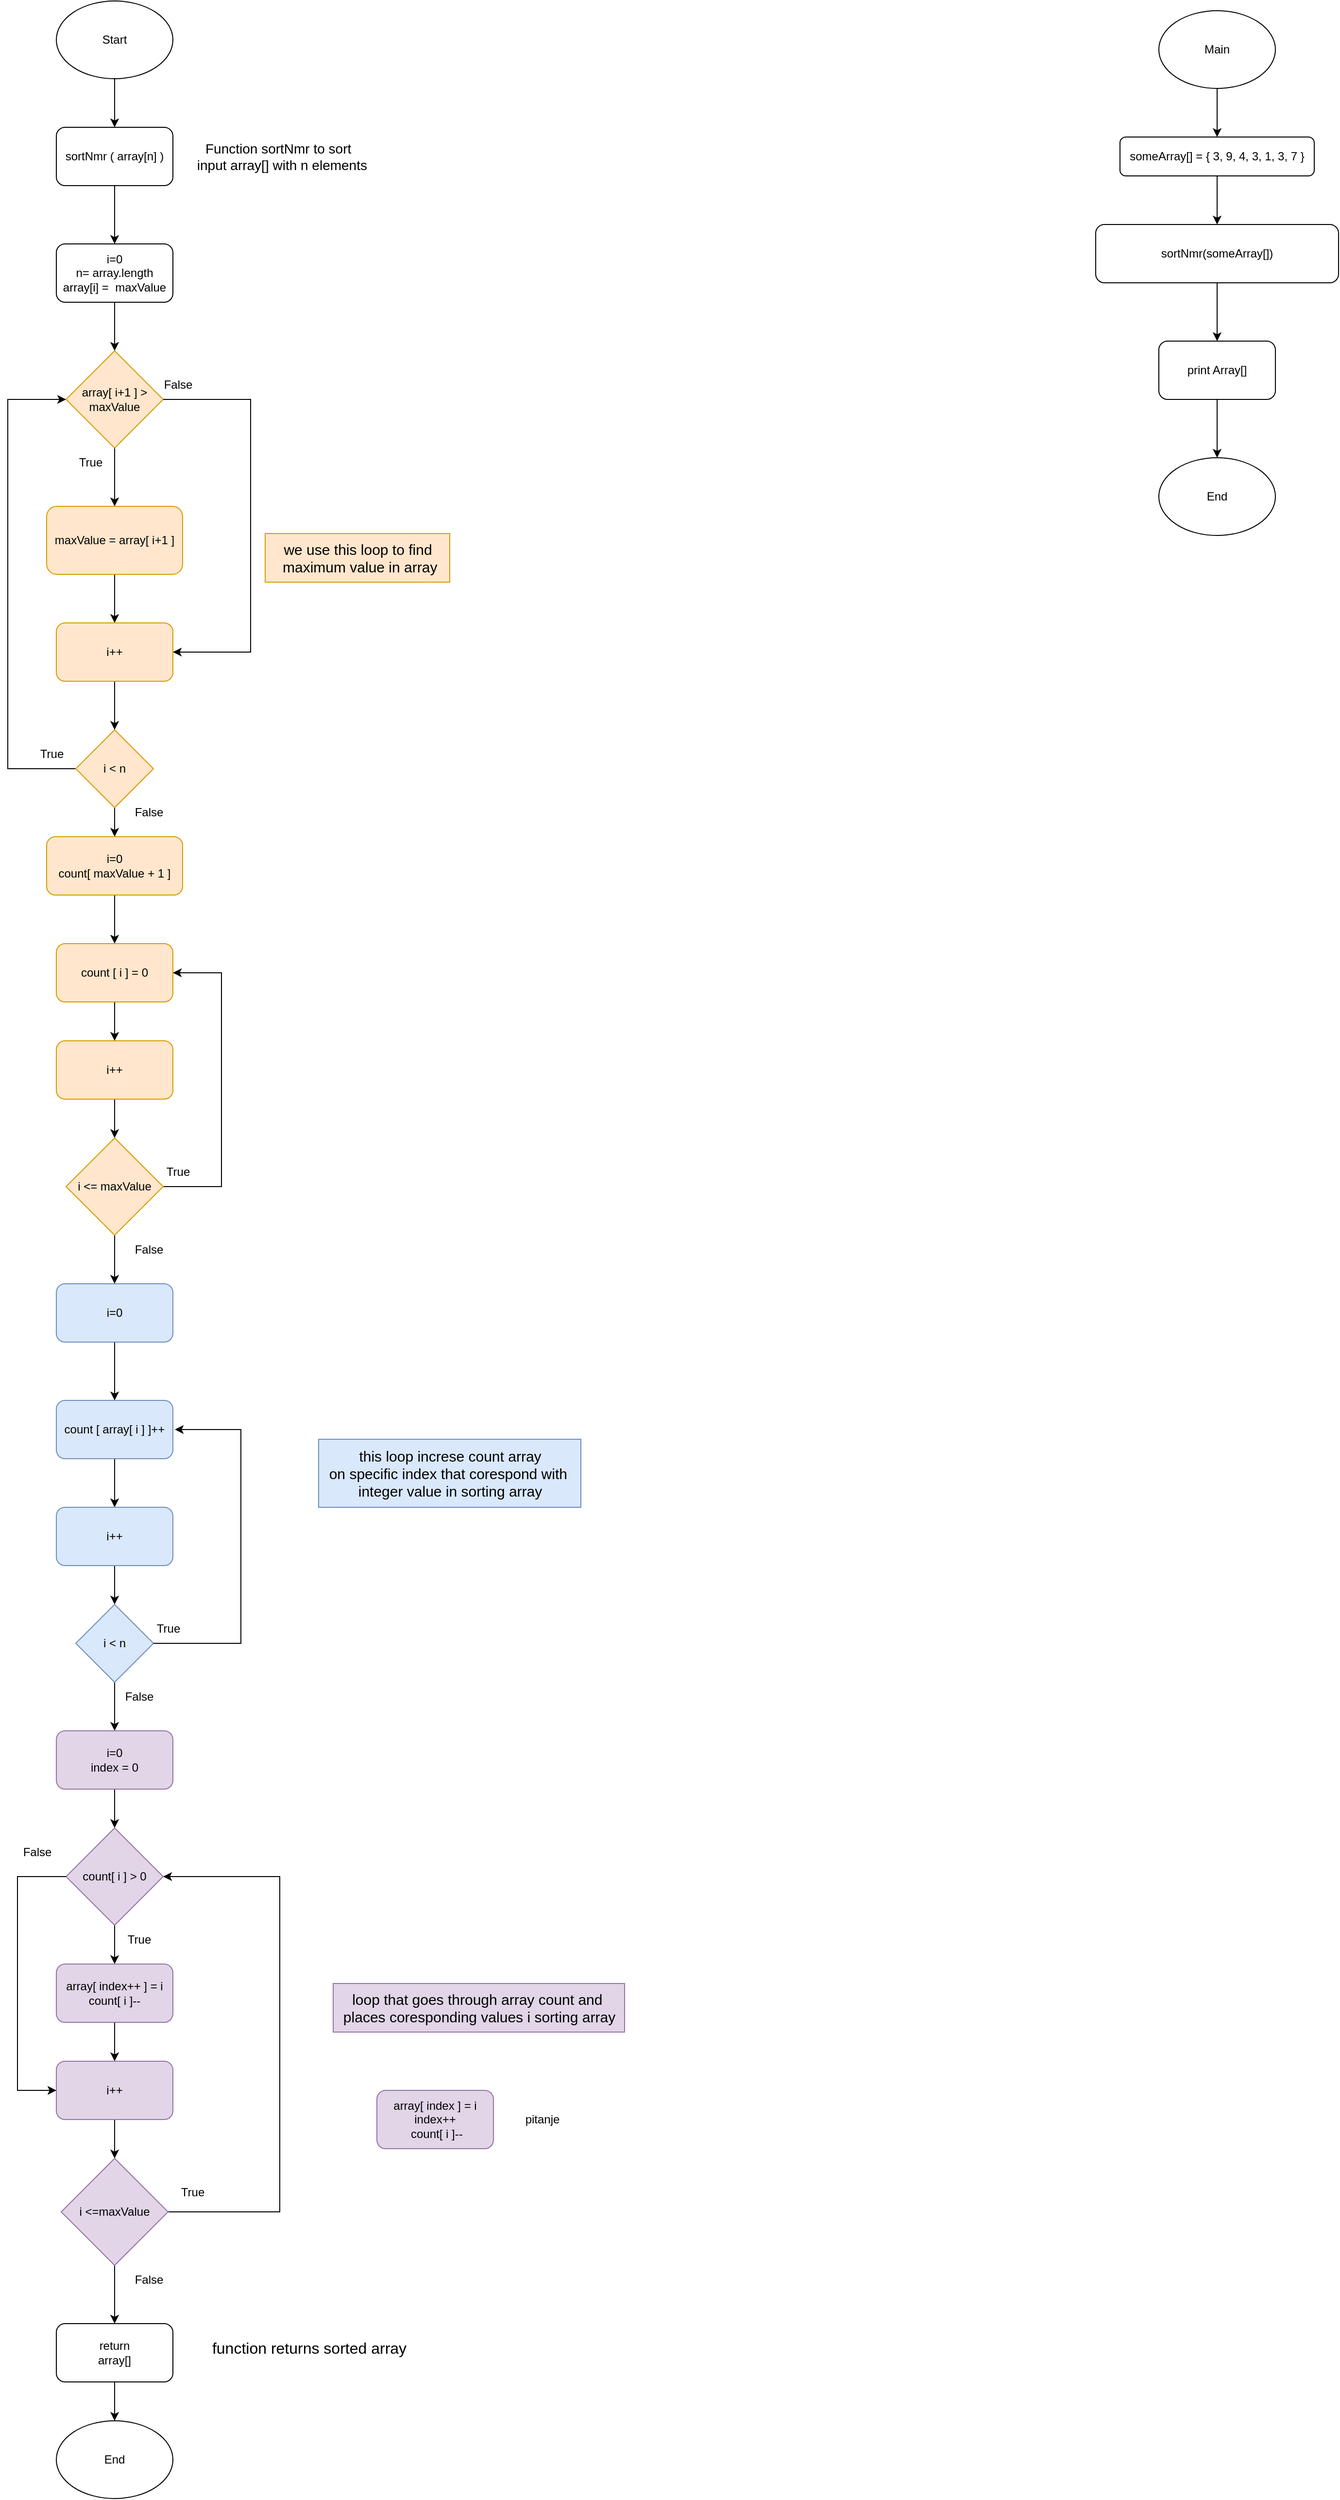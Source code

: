 <mxfile version="24.7.17" pages="2">
  <diagram name="Page-1" id="T4kf0DZ5N4fKV4JNTG5Y">
    <mxGraphModel dx="1434" dy="756" grid="1" gridSize="10" guides="1" tooltips="1" connect="1" arrows="1" fold="1" page="1" pageScale="1" pageWidth="850" pageHeight="1100" math="0" shadow="0">
      <root>
        <mxCell id="0" />
        <mxCell id="1" parent="0" />
        <mxCell id="P54zH4tIW1WQUkcUjuyx-11" style="edgeStyle=orthogonalEdgeStyle;rounded=0;orthogonalLoop=1;jettySize=auto;html=1;exitX=0.5;exitY=1;exitDx=0;exitDy=0;entryX=0.5;entryY=0;entryDx=0;entryDy=0;" parent="1" source="P54zH4tIW1WQUkcUjuyx-1" target="P54zH4tIW1WQUkcUjuyx-2" edge="1">
          <mxGeometry relative="1" as="geometry" />
        </mxCell>
        <mxCell id="P54zH4tIW1WQUkcUjuyx-1" value="Start" style="ellipse;whiteSpace=wrap;html=1;" parent="1" vertex="1">
          <mxGeometry x="80" y="40" width="120" height="80" as="geometry" />
        </mxCell>
        <mxCell id="P54zH4tIW1WQUkcUjuyx-12" style="edgeStyle=orthogonalEdgeStyle;rounded=0;orthogonalLoop=1;jettySize=auto;html=1;exitX=0.5;exitY=1;exitDx=0;exitDy=0;entryX=0.5;entryY=0;entryDx=0;entryDy=0;" parent="1" source="P54zH4tIW1WQUkcUjuyx-2" target="P54zH4tIW1WQUkcUjuyx-3" edge="1">
          <mxGeometry relative="1" as="geometry" />
        </mxCell>
        <mxCell id="P54zH4tIW1WQUkcUjuyx-2" value="sortNmr ( array[n] )" style="rounded=1;whiteSpace=wrap;html=1;" parent="1" vertex="1">
          <mxGeometry x="80" y="170" width="120" height="60" as="geometry" />
        </mxCell>
        <mxCell id="P54zH4tIW1WQUkcUjuyx-17" style="edgeStyle=orthogonalEdgeStyle;rounded=0;orthogonalLoop=1;jettySize=auto;html=1;exitX=0.5;exitY=1;exitDx=0;exitDy=0;entryX=0.5;entryY=0;entryDx=0;entryDy=0;" parent="1" source="P54zH4tIW1WQUkcUjuyx-3" target="P54zH4tIW1WQUkcUjuyx-4" edge="1">
          <mxGeometry relative="1" as="geometry" />
        </mxCell>
        <mxCell id="P54zH4tIW1WQUkcUjuyx-3" value="i=0&lt;div&gt;n= array.length&lt;br&gt;&lt;div&gt;array[i] =&amp;nbsp; maxValue&lt;/div&gt;&lt;/div&gt;" style="rounded=1;whiteSpace=wrap;html=1;" parent="1" vertex="1">
          <mxGeometry x="80" y="290" width="120" height="60" as="geometry" />
        </mxCell>
        <mxCell id="P54zH4tIW1WQUkcUjuyx-18" style="edgeStyle=orthogonalEdgeStyle;rounded=0;orthogonalLoop=1;jettySize=auto;html=1;exitX=0.5;exitY=1;exitDx=0;exitDy=0;entryX=0.5;entryY=0;entryDx=0;entryDy=0;" parent="1" source="P54zH4tIW1WQUkcUjuyx-4" target="P54zH4tIW1WQUkcUjuyx-5" edge="1">
          <mxGeometry relative="1" as="geometry" />
        </mxCell>
        <mxCell id="P54zH4tIW1WQUkcUjuyx-4" value="array[ i+1 ] &amp;gt; maxValue" style="rhombus;whiteSpace=wrap;html=1;fillColor=#ffe6cc;strokeColor=#d79b00;" parent="1" vertex="1">
          <mxGeometry x="90" y="400" width="100" height="100" as="geometry" />
        </mxCell>
        <mxCell id="P54zH4tIW1WQUkcUjuyx-19" style="edgeStyle=orthogonalEdgeStyle;rounded=0;orthogonalLoop=1;jettySize=auto;html=1;exitX=0.5;exitY=1;exitDx=0;exitDy=0;entryX=0.5;entryY=0;entryDx=0;entryDy=0;" parent="1" source="P54zH4tIW1WQUkcUjuyx-5" target="P54zH4tIW1WQUkcUjuyx-16" edge="1">
          <mxGeometry relative="1" as="geometry" />
        </mxCell>
        <mxCell id="P54zH4tIW1WQUkcUjuyx-5" value="maxValue = array[ i+1 ]" style="rounded=1;whiteSpace=wrap;html=1;fillColor=#ffe6cc;strokeColor=#d79b00;" parent="1" vertex="1">
          <mxGeometry x="70" y="560" width="140" height="70" as="geometry" />
        </mxCell>
        <mxCell id="P54zH4tIW1WQUkcUjuyx-24" style="edgeStyle=orthogonalEdgeStyle;rounded=0;orthogonalLoop=1;jettySize=auto;html=1;exitX=0;exitY=0.5;exitDx=0;exitDy=0;entryX=0;entryY=0.5;entryDx=0;entryDy=0;" parent="1" source="P54zH4tIW1WQUkcUjuyx-6" target="P54zH4tIW1WQUkcUjuyx-4" edge="1">
          <mxGeometry relative="1" as="geometry">
            <Array as="points">
              <mxPoint x="30" y="830" />
              <mxPoint x="30" y="450" />
            </Array>
          </mxGeometry>
        </mxCell>
        <mxCell id="P54zH4tIW1WQUkcUjuyx-31" style="edgeStyle=orthogonalEdgeStyle;rounded=0;orthogonalLoop=1;jettySize=auto;html=1;exitX=0.5;exitY=1;exitDx=0;exitDy=0;entryX=0.5;entryY=0;entryDx=0;entryDy=0;" parent="1" source="P54zH4tIW1WQUkcUjuyx-6" target="P54zH4tIW1WQUkcUjuyx-26" edge="1">
          <mxGeometry relative="1" as="geometry" />
        </mxCell>
        <mxCell id="P54zH4tIW1WQUkcUjuyx-6" value="i &amp;lt; n" style="rhombus;whiteSpace=wrap;html=1;fillColor=#ffe6cc;strokeColor=#d79b00;" parent="1" vertex="1">
          <mxGeometry x="100" y="790" width="80" height="80" as="geometry" />
        </mxCell>
        <mxCell id="P54zH4tIW1WQUkcUjuyx-10" value="True" style="text;html=1;align=center;verticalAlign=middle;resizable=0;points=[];autosize=1;strokeColor=none;fillColor=none;" parent="1" vertex="1">
          <mxGeometry x="90" y="500" width="50" height="30" as="geometry" />
        </mxCell>
        <mxCell id="P54zH4tIW1WQUkcUjuyx-20" style="edgeStyle=orthogonalEdgeStyle;rounded=0;orthogonalLoop=1;jettySize=auto;html=1;exitX=0.5;exitY=1;exitDx=0;exitDy=0;entryX=0.5;entryY=0;entryDx=0;entryDy=0;" parent="1" source="P54zH4tIW1WQUkcUjuyx-16" target="P54zH4tIW1WQUkcUjuyx-6" edge="1">
          <mxGeometry relative="1" as="geometry" />
        </mxCell>
        <mxCell id="P54zH4tIW1WQUkcUjuyx-16" value="i++" style="rounded=1;whiteSpace=wrap;html=1;fillColor=#ffe6cc;strokeColor=#d79b00;" parent="1" vertex="1">
          <mxGeometry x="80" y="680" width="120" height="60" as="geometry" />
        </mxCell>
        <mxCell id="P54zH4tIW1WQUkcUjuyx-21" value="Function sortNmr to sort&amp;nbsp;&lt;div style=&quot;font-size: 14px;&quot;&gt;&amp;nbsp;input array[] with n elements&lt;/div&gt;" style="text;html=1;align=center;verticalAlign=middle;resizable=0;points=[];autosize=1;strokeColor=none;fillColor=none;fontSize=14;" parent="1" vertex="1">
          <mxGeometry x="210" y="175" width="200" height="50" as="geometry" />
        </mxCell>
        <mxCell id="P54zH4tIW1WQUkcUjuyx-22" style="edgeStyle=orthogonalEdgeStyle;rounded=0;orthogonalLoop=1;jettySize=auto;html=1;exitX=1;exitY=0.5;exitDx=0;exitDy=0;" parent="1" source="P54zH4tIW1WQUkcUjuyx-4" edge="1">
          <mxGeometry relative="1" as="geometry">
            <mxPoint x="200" y="710" as="targetPoint" />
            <Array as="points">
              <mxPoint x="280" y="450" />
              <mxPoint x="280" y="710" />
              <mxPoint x="200" y="710" />
            </Array>
          </mxGeometry>
        </mxCell>
        <mxCell id="P54zH4tIW1WQUkcUjuyx-23" value="False" style="text;html=1;align=center;verticalAlign=middle;resizable=0;points=[];autosize=1;strokeColor=none;fillColor=none;" parent="1" vertex="1">
          <mxGeometry x="180" y="420" width="50" height="30" as="geometry" />
        </mxCell>
        <mxCell id="P54zH4tIW1WQUkcUjuyx-25" value="True" style="text;html=1;align=center;verticalAlign=middle;resizable=0;points=[];autosize=1;strokeColor=none;fillColor=none;" parent="1" vertex="1">
          <mxGeometry x="50" y="800" width="50" height="30" as="geometry" />
        </mxCell>
        <mxCell id="P54zH4tIW1WQUkcUjuyx-32" style="edgeStyle=orthogonalEdgeStyle;rounded=0;orthogonalLoop=1;jettySize=auto;html=1;exitX=0.5;exitY=1;exitDx=0;exitDy=0;entryX=0.5;entryY=0;entryDx=0;entryDy=0;" parent="1" source="P54zH4tIW1WQUkcUjuyx-26" target="P54zH4tIW1WQUkcUjuyx-27" edge="1">
          <mxGeometry relative="1" as="geometry" />
        </mxCell>
        <mxCell id="P54zH4tIW1WQUkcUjuyx-26" value="i=0&lt;div&gt;count[ maxValue + 1 ]&lt;/div&gt;" style="rounded=1;whiteSpace=wrap;html=1;fillColor=#ffe6cc;strokeColor=#d79b00;" parent="1" vertex="1">
          <mxGeometry x="70" y="900" width="140" height="60" as="geometry" />
        </mxCell>
        <mxCell id="P54zH4tIW1WQUkcUjuyx-33" style="edgeStyle=orthogonalEdgeStyle;rounded=0;orthogonalLoop=1;jettySize=auto;html=1;exitX=0.5;exitY=1;exitDx=0;exitDy=0;entryX=0.5;entryY=0;entryDx=0;entryDy=0;" parent="1" source="P54zH4tIW1WQUkcUjuyx-27" target="P54zH4tIW1WQUkcUjuyx-28" edge="1">
          <mxGeometry relative="1" as="geometry" />
        </mxCell>
        <mxCell id="P54zH4tIW1WQUkcUjuyx-27" value="count [ i ] = 0" style="rounded=1;whiteSpace=wrap;html=1;fillColor=#ffe6cc;strokeColor=#d79b00;" parent="1" vertex="1">
          <mxGeometry x="80" y="1010" width="120" height="60" as="geometry" />
        </mxCell>
        <mxCell id="P54zH4tIW1WQUkcUjuyx-34" style="edgeStyle=orthogonalEdgeStyle;rounded=0;orthogonalLoop=1;jettySize=auto;html=1;exitX=0.5;exitY=1;exitDx=0;exitDy=0;entryX=0.5;entryY=0;entryDx=0;entryDy=0;" parent="1" source="P54zH4tIW1WQUkcUjuyx-28" target="P54zH4tIW1WQUkcUjuyx-29" edge="1">
          <mxGeometry relative="1" as="geometry" />
        </mxCell>
        <mxCell id="P54zH4tIW1WQUkcUjuyx-28" value="i++" style="rounded=1;whiteSpace=wrap;html=1;fillColor=#ffe6cc;strokeColor=#d79b00;" parent="1" vertex="1">
          <mxGeometry x="80" y="1110" width="120" height="60" as="geometry" />
        </mxCell>
        <mxCell id="P54zH4tIW1WQUkcUjuyx-30" style="edgeStyle=orthogonalEdgeStyle;rounded=0;orthogonalLoop=1;jettySize=auto;html=1;exitX=1;exitY=0.5;exitDx=0;exitDy=0;entryX=1;entryY=0.5;entryDx=0;entryDy=0;" parent="1" source="P54zH4tIW1WQUkcUjuyx-29" target="P54zH4tIW1WQUkcUjuyx-27" edge="1">
          <mxGeometry relative="1" as="geometry">
            <Array as="points">
              <mxPoint x="250" y="1260" />
              <mxPoint x="250" y="1040" />
            </Array>
          </mxGeometry>
        </mxCell>
        <mxCell id="P54zH4tIW1WQUkcUjuyx-38" style="edgeStyle=orthogonalEdgeStyle;rounded=0;orthogonalLoop=1;jettySize=auto;html=1;exitX=0.5;exitY=1;exitDx=0;exitDy=0;" parent="1" source="P54zH4tIW1WQUkcUjuyx-29" edge="1">
          <mxGeometry relative="1" as="geometry">
            <mxPoint x="139.857" y="1310.286" as="targetPoint" />
          </mxGeometry>
        </mxCell>
        <mxCell id="P54zH4tIW1WQUkcUjuyx-41" style="edgeStyle=orthogonalEdgeStyle;rounded=0;orthogonalLoop=1;jettySize=auto;html=1;exitX=0.5;exitY=1;exitDx=0;exitDy=0;entryX=0.5;entryY=0;entryDx=0;entryDy=0;" parent="1" source="P54zH4tIW1WQUkcUjuyx-29" target="P54zH4tIW1WQUkcUjuyx-40" edge="1">
          <mxGeometry relative="1" as="geometry" />
        </mxCell>
        <mxCell id="P54zH4tIW1WQUkcUjuyx-29" value="i &amp;lt;= maxValue" style="rhombus;whiteSpace=wrap;html=1;fillColor=#ffe6cc;strokeColor=#d79b00;" parent="1" vertex="1">
          <mxGeometry x="90" y="1210" width="100" height="100" as="geometry" />
        </mxCell>
        <mxCell id="P54zH4tIW1WQUkcUjuyx-35" value="True" style="text;html=1;align=center;verticalAlign=middle;resizable=0;points=[];autosize=1;strokeColor=none;fillColor=none;" parent="1" vertex="1">
          <mxGeometry x="180" y="1230" width="50" height="30" as="geometry" />
        </mxCell>
        <mxCell id="P54zH4tIW1WQUkcUjuyx-36" value="False" style="text;html=1;align=center;verticalAlign=middle;resizable=0;points=[];autosize=1;strokeColor=none;fillColor=none;" parent="1" vertex="1">
          <mxGeometry x="150" y="860" width="50" height="30" as="geometry" />
        </mxCell>
        <mxCell id="P54zH4tIW1WQUkcUjuyx-37" value="False" style="text;html=1;align=center;verticalAlign=middle;resizable=0;points=[];autosize=1;strokeColor=none;fillColor=none;" parent="1" vertex="1">
          <mxGeometry x="150" y="1310" width="50" height="30" as="geometry" />
        </mxCell>
        <mxCell id="P54zH4tIW1WQUkcUjuyx-43" style="edgeStyle=orthogonalEdgeStyle;rounded=0;orthogonalLoop=1;jettySize=auto;html=1;exitX=0.5;exitY=1;exitDx=0;exitDy=0;entryX=0.5;entryY=0;entryDx=0;entryDy=0;" parent="1" source="P54zH4tIW1WQUkcUjuyx-40" target="P54zH4tIW1WQUkcUjuyx-42" edge="1">
          <mxGeometry relative="1" as="geometry" />
        </mxCell>
        <mxCell id="P54zH4tIW1WQUkcUjuyx-40" value="i=0" style="rounded=1;whiteSpace=wrap;html=1;fillColor=#dae8fc;strokeColor=#6c8ebf;" parent="1" vertex="1">
          <mxGeometry x="80" y="1360" width="120" height="60" as="geometry" />
        </mxCell>
        <mxCell id="P54zH4tIW1WQUkcUjuyx-46" style="edgeStyle=orthogonalEdgeStyle;rounded=0;orthogonalLoop=1;jettySize=auto;html=1;exitX=0.5;exitY=1;exitDx=0;exitDy=0;entryX=0.5;entryY=0;entryDx=0;entryDy=0;" parent="1" source="P54zH4tIW1WQUkcUjuyx-42" target="P54zH4tIW1WQUkcUjuyx-44" edge="1">
          <mxGeometry relative="1" as="geometry" />
        </mxCell>
        <mxCell id="P54zH4tIW1WQUkcUjuyx-42" value="&lt;span style=&quot;text-wrap: nowrap;&quot;&gt;count [ array&lt;/span&gt;&lt;span style=&quot;text-wrap: nowrap; background-color: initial;&quot;&gt;[ i ] ]++&lt;/span&gt;" style="rounded=1;whiteSpace=wrap;html=1;fillColor=#dae8fc;strokeColor=#6c8ebf;" parent="1" vertex="1">
          <mxGeometry x="80" y="1480" width="120" height="60" as="geometry" />
        </mxCell>
        <mxCell id="P54zH4tIW1WQUkcUjuyx-50" style="edgeStyle=orthogonalEdgeStyle;rounded=0;orthogonalLoop=1;jettySize=auto;html=1;exitX=0.5;exitY=1;exitDx=0;exitDy=0;entryX=0.5;entryY=0;entryDx=0;entryDy=0;" parent="1" source="P54zH4tIW1WQUkcUjuyx-44" target="P54zH4tIW1WQUkcUjuyx-45" edge="1">
          <mxGeometry relative="1" as="geometry" />
        </mxCell>
        <mxCell id="P54zH4tIW1WQUkcUjuyx-44" value="i++" style="rounded=1;whiteSpace=wrap;html=1;fillColor=#dae8fc;strokeColor=#6c8ebf;" parent="1" vertex="1">
          <mxGeometry x="80" y="1590" width="120" height="60" as="geometry" />
        </mxCell>
        <mxCell id="P54zH4tIW1WQUkcUjuyx-52" style="edgeStyle=orthogonalEdgeStyle;rounded=0;orthogonalLoop=1;jettySize=auto;html=1;exitX=0.5;exitY=1;exitDx=0;exitDy=0;entryX=0.5;entryY=0;entryDx=0;entryDy=0;" parent="1" source="P54zH4tIW1WQUkcUjuyx-45" target="P54zH4tIW1WQUkcUjuyx-51" edge="1">
          <mxGeometry relative="1" as="geometry" />
        </mxCell>
        <mxCell id="P54zH4tIW1WQUkcUjuyx-45" value="i &amp;lt; n" style="rhombus;whiteSpace=wrap;html=1;fillColor=#dae8fc;strokeColor=#6c8ebf;" parent="1" vertex="1">
          <mxGeometry x="100" y="1690" width="80" height="80" as="geometry" />
        </mxCell>
        <mxCell id="P54zH4tIW1WQUkcUjuyx-47" value="True" style="text;html=1;align=center;verticalAlign=middle;resizable=0;points=[];autosize=1;strokeColor=none;fillColor=none;" parent="1" vertex="1">
          <mxGeometry x="170" y="1700" width="50" height="30" as="geometry" />
        </mxCell>
        <mxCell id="P54zH4tIW1WQUkcUjuyx-48" value="False" style="text;html=1;align=center;verticalAlign=middle;resizable=0;points=[];autosize=1;strokeColor=none;fillColor=none;" parent="1" vertex="1">
          <mxGeometry x="140" y="1770" width="50" height="30" as="geometry" />
        </mxCell>
        <mxCell id="P54zH4tIW1WQUkcUjuyx-49" style="edgeStyle=orthogonalEdgeStyle;rounded=0;orthogonalLoop=1;jettySize=auto;html=1;exitX=1;exitY=0.5;exitDx=0;exitDy=0;" parent="1" source="P54zH4tIW1WQUkcUjuyx-45" edge="1">
          <mxGeometry relative="1" as="geometry">
            <mxPoint x="202" y="1510" as="targetPoint" />
            <Array as="points">
              <mxPoint x="270" y="1730" />
              <mxPoint x="270" y="1510" />
            </Array>
          </mxGeometry>
        </mxCell>
        <mxCell id="P54zH4tIW1WQUkcUjuyx-54" style="edgeStyle=orthogonalEdgeStyle;rounded=0;orthogonalLoop=1;jettySize=auto;html=1;exitX=0.5;exitY=1;exitDx=0;exitDy=0;entryX=0.5;entryY=0;entryDx=0;entryDy=0;" parent="1" source="P54zH4tIW1WQUkcUjuyx-51" target="P54zH4tIW1WQUkcUjuyx-53" edge="1">
          <mxGeometry relative="1" as="geometry" />
        </mxCell>
        <mxCell id="P54zH4tIW1WQUkcUjuyx-51" value="i=0&lt;div&gt;index = &lt;span class=&quot;hljs-number&quot;&gt;0&lt;/span&gt;&lt;/div&gt;" style="rounded=1;whiteSpace=wrap;html=1;fillColor=#e1d5e7;strokeColor=#9673a6;" parent="1" vertex="1">
          <mxGeometry x="80" y="1820" width="120" height="60" as="geometry" />
        </mxCell>
        <mxCell id="P54zH4tIW1WQUkcUjuyx-56" style="edgeStyle=orthogonalEdgeStyle;rounded=0;orthogonalLoop=1;jettySize=auto;html=1;exitX=0.5;exitY=1;exitDx=0;exitDy=0;entryX=0.5;entryY=0;entryDx=0;entryDy=0;" parent="1" source="P54zH4tIW1WQUkcUjuyx-53" target="P54zH4tIW1WQUkcUjuyx-55" edge="1">
          <mxGeometry relative="1" as="geometry" />
        </mxCell>
        <mxCell id="P54zH4tIW1WQUkcUjuyx-53" value="count[ i ] &amp;gt; 0" style="rhombus;whiteSpace=wrap;html=1;fillColor=#e1d5e7;strokeColor=#9673a6;" parent="1" vertex="1">
          <mxGeometry x="90" y="1920" width="100" height="100" as="geometry" />
        </mxCell>
        <mxCell id="P54zH4tIW1WQUkcUjuyx-59" style="edgeStyle=orthogonalEdgeStyle;rounded=0;orthogonalLoop=1;jettySize=auto;html=1;exitX=0.5;exitY=1;exitDx=0;exitDy=0;entryX=0.5;entryY=0;entryDx=0;entryDy=0;" parent="1" source="P54zH4tIW1WQUkcUjuyx-55" target="P54zH4tIW1WQUkcUjuyx-57" edge="1">
          <mxGeometry relative="1" as="geometry" />
        </mxCell>
        <mxCell id="P54zH4tIW1WQUkcUjuyx-55" value="array[ index++ ] = i count[ i ]--" style="rounded=1;whiteSpace=wrap;html=1;fillColor=#e1d5e7;strokeColor=#9673a6;" parent="1" vertex="1">
          <mxGeometry x="80" y="2060" width="120" height="60" as="geometry" />
        </mxCell>
        <mxCell id="P54zH4tIW1WQUkcUjuyx-60" style="edgeStyle=orthogonalEdgeStyle;rounded=0;orthogonalLoop=1;jettySize=auto;html=1;exitX=0.5;exitY=1;exitDx=0;exitDy=0;entryX=0.5;entryY=0;entryDx=0;entryDy=0;" parent="1" source="P54zH4tIW1WQUkcUjuyx-57" target="P54zH4tIW1WQUkcUjuyx-58" edge="1">
          <mxGeometry relative="1" as="geometry" />
        </mxCell>
        <mxCell id="P54zH4tIW1WQUkcUjuyx-57" value="i++" style="rounded=1;whiteSpace=wrap;html=1;fillColor=#e1d5e7;strokeColor=#9673a6;" parent="1" vertex="1">
          <mxGeometry x="80" y="2160" width="120" height="60" as="geometry" />
        </mxCell>
        <mxCell id="P54zH4tIW1WQUkcUjuyx-61" style="edgeStyle=orthogonalEdgeStyle;rounded=0;orthogonalLoop=1;jettySize=auto;html=1;exitX=1;exitY=0.5;exitDx=0;exitDy=0;entryX=1;entryY=0.5;entryDx=0;entryDy=0;" parent="1" source="P54zH4tIW1WQUkcUjuyx-58" target="P54zH4tIW1WQUkcUjuyx-53" edge="1">
          <mxGeometry relative="1" as="geometry">
            <Array as="points">
              <mxPoint x="310" y="2315" />
              <mxPoint x="310" y="1970" />
            </Array>
          </mxGeometry>
        </mxCell>
        <mxCell id="P54zH4tIW1WQUkcUjuyx-68" style="edgeStyle=orthogonalEdgeStyle;rounded=0;orthogonalLoop=1;jettySize=auto;html=1;exitX=0.5;exitY=1;exitDx=0;exitDy=0;entryX=0.5;entryY=0;entryDx=0;entryDy=0;" parent="1" source="P54zH4tIW1WQUkcUjuyx-58" target="P54zH4tIW1WQUkcUjuyx-66" edge="1">
          <mxGeometry relative="1" as="geometry" />
        </mxCell>
        <mxCell id="P54zH4tIW1WQUkcUjuyx-58" value="i &amp;lt;=maxValue" style="rhombus;whiteSpace=wrap;html=1;fillColor=#e1d5e7;strokeColor=#9673a6;" parent="1" vertex="1">
          <mxGeometry x="85" y="2260" width="110" height="110" as="geometry" />
        </mxCell>
        <mxCell id="P54zH4tIW1WQUkcUjuyx-62" value="False" style="text;html=1;align=center;verticalAlign=middle;resizable=0;points=[];autosize=1;strokeColor=none;fillColor=none;" parent="1" vertex="1">
          <mxGeometry x="35" y="1930" width="50" height="30" as="geometry" />
        </mxCell>
        <mxCell id="P54zH4tIW1WQUkcUjuyx-63" value="False" style="text;html=1;align=center;verticalAlign=middle;resizable=0;points=[];autosize=1;strokeColor=none;fillColor=none;" parent="1" vertex="1">
          <mxGeometry x="150" y="2370" width="50" height="30" as="geometry" />
        </mxCell>
        <mxCell id="P54zH4tIW1WQUkcUjuyx-64" value="True" style="text;html=1;align=center;verticalAlign=middle;resizable=0;points=[];autosize=1;strokeColor=none;fillColor=none;" parent="1" vertex="1">
          <mxGeometry x="195" y="2280" width="50" height="30" as="geometry" />
        </mxCell>
        <mxCell id="P54zH4tIW1WQUkcUjuyx-65" value="True" style="text;html=1;align=center;verticalAlign=middle;resizable=0;points=[];autosize=1;strokeColor=none;fillColor=none;" parent="1" vertex="1">
          <mxGeometry x="140" y="2020" width="50" height="30" as="geometry" />
        </mxCell>
        <mxCell id="P54zH4tIW1WQUkcUjuyx-70" style="edgeStyle=orthogonalEdgeStyle;rounded=0;orthogonalLoop=1;jettySize=auto;html=1;exitX=0.5;exitY=1;exitDx=0;exitDy=0;entryX=0.5;entryY=0;entryDx=0;entryDy=0;" parent="1" source="P54zH4tIW1WQUkcUjuyx-66" target="P54zH4tIW1WQUkcUjuyx-69" edge="1">
          <mxGeometry relative="1" as="geometry" />
        </mxCell>
        <mxCell id="P54zH4tIW1WQUkcUjuyx-66" value="return&lt;div&gt;array[]&lt;/div&gt;" style="rounded=1;whiteSpace=wrap;html=1;" parent="1" vertex="1">
          <mxGeometry x="80" y="2430" width="120" height="60" as="geometry" />
        </mxCell>
        <mxCell id="P54zH4tIW1WQUkcUjuyx-67" style="edgeStyle=orthogonalEdgeStyle;rounded=0;orthogonalLoop=1;jettySize=auto;html=1;exitX=0;exitY=0.5;exitDx=0;exitDy=0;entryX=0;entryY=0.5;entryDx=0;entryDy=0;" parent="1" source="P54zH4tIW1WQUkcUjuyx-53" target="P54zH4tIW1WQUkcUjuyx-57" edge="1">
          <mxGeometry relative="1" as="geometry">
            <Array as="points">
              <mxPoint x="40" y="1970" />
              <mxPoint x="40" y="2190" />
            </Array>
          </mxGeometry>
        </mxCell>
        <mxCell id="P54zH4tIW1WQUkcUjuyx-69" value="End" style="ellipse;whiteSpace=wrap;html=1;" parent="1" vertex="1">
          <mxGeometry x="80" y="2530" width="120" height="80" as="geometry" />
        </mxCell>
        <mxCell id="P54zH4tIW1WQUkcUjuyx-71" value="we use this loop to find&lt;div style=&quot;font-size: 15px;&quot;&gt;&amp;nbsp;maximum value in array&lt;/div&gt;" style="text;html=1;align=center;verticalAlign=middle;resizable=0;points=[];autosize=1;strokeColor=#d79b00;fillColor=#ffe6cc;fontSize=15;" parent="1" vertex="1">
          <mxGeometry x="295" y="588" width="190" height="50" as="geometry" />
        </mxCell>
        <mxCell id="P54zH4tIW1WQUkcUjuyx-72" value="this loop increse count array&lt;div&gt;on specific index that corespond with&amp;nbsp;&lt;/div&gt;&lt;div&gt;integer value&amp;nbsp;&lt;span style=&quot;background-color: initial;&quot;&gt;in sorting array&lt;/span&gt;&lt;/div&gt;" style="text;html=1;align=center;verticalAlign=middle;resizable=0;points=[];autosize=1;strokeColor=#6c8ebf;fillColor=#dae8fc;fontSize=15;" parent="1" vertex="1">
          <mxGeometry x="350" y="1520" width="270" height="70" as="geometry" />
        </mxCell>
        <mxCell id="P54zH4tIW1WQUkcUjuyx-73" value="loop that goes through array count and&amp;nbsp;&lt;div&gt;places coresponding values i sorting array&lt;/div&gt;" style="text;html=1;align=center;verticalAlign=middle;resizable=0;points=[];autosize=1;strokeColor=#9673a6;fillColor=#e1d5e7;fontSize=15;" parent="1" vertex="1">
          <mxGeometry x="365" y="2080" width="300" height="50" as="geometry" />
        </mxCell>
        <mxCell id="P54zH4tIW1WQUkcUjuyx-74" value="function returns sorted array&lt;div style=&quot;font-size: 16px;&quot;&gt;&lt;br style=&quot;font-size: 16px;&quot;&gt;&lt;/div&gt;" style="text;html=1;align=center;verticalAlign=middle;resizable=0;points=[];autosize=1;strokeColor=none;fillColor=none;fontSize=16;" parent="1" vertex="1">
          <mxGeometry x="230" y="2440" width="220" height="50" as="geometry" />
        </mxCell>
        <mxCell id="P54zH4tIW1WQUkcUjuyx-77" style="edgeStyle=orthogonalEdgeStyle;rounded=0;orthogonalLoop=1;jettySize=auto;html=1;exitX=0.5;exitY=1;exitDx=0;exitDy=0;entryX=0.5;entryY=0;entryDx=0;entryDy=0;" parent="1" source="P54zH4tIW1WQUkcUjuyx-75" target="P54zH4tIW1WQUkcUjuyx-76" edge="1">
          <mxGeometry relative="1" as="geometry" />
        </mxCell>
        <mxCell id="P54zH4tIW1WQUkcUjuyx-75" value="Main" style="ellipse;whiteSpace=wrap;html=1;" parent="1" vertex="1">
          <mxGeometry x="1215" y="50" width="120" height="80" as="geometry" />
        </mxCell>
        <mxCell id="P54zH4tIW1WQUkcUjuyx-81" style="edgeStyle=orthogonalEdgeStyle;rounded=0;orthogonalLoop=1;jettySize=auto;html=1;exitX=0.5;exitY=1;exitDx=0;exitDy=0;entryX=0.5;entryY=0;entryDx=0;entryDy=0;" parent="1" source="P54zH4tIW1WQUkcUjuyx-76" target="P54zH4tIW1WQUkcUjuyx-78" edge="1">
          <mxGeometry relative="1" as="geometry" />
        </mxCell>
        <mxCell id="P54zH4tIW1WQUkcUjuyx-76" value="someArray[] = { 3, 9, 4, 3, 1, 3, 7 }" style="rounded=1;whiteSpace=wrap;html=1;" parent="1" vertex="1">
          <mxGeometry x="1175" y="180" width="200" height="40" as="geometry" />
        </mxCell>
        <mxCell id="P54zH4tIW1WQUkcUjuyx-82" style="edgeStyle=orthogonalEdgeStyle;rounded=0;orthogonalLoop=1;jettySize=auto;html=1;exitX=0.5;exitY=1;exitDx=0;exitDy=0;entryX=0.5;entryY=0;entryDx=0;entryDy=0;" parent="1" source="P54zH4tIW1WQUkcUjuyx-78" target="P54zH4tIW1WQUkcUjuyx-79" edge="1">
          <mxGeometry relative="1" as="geometry" />
        </mxCell>
        <mxCell id="P54zH4tIW1WQUkcUjuyx-78" value="sortNmr(someArray[])" style="rounded=1;whiteSpace=wrap;html=1;" parent="1" vertex="1">
          <mxGeometry x="1150" y="270" width="250" height="60" as="geometry" />
        </mxCell>
        <mxCell id="P54zH4tIW1WQUkcUjuyx-83" style="edgeStyle=orthogonalEdgeStyle;rounded=0;orthogonalLoop=1;jettySize=auto;html=1;exitX=0.5;exitY=1;exitDx=0;exitDy=0;entryX=0.5;entryY=0;entryDx=0;entryDy=0;" parent="1" source="P54zH4tIW1WQUkcUjuyx-79" target="P54zH4tIW1WQUkcUjuyx-80" edge="1">
          <mxGeometry relative="1" as="geometry" />
        </mxCell>
        <mxCell id="P54zH4tIW1WQUkcUjuyx-79" value="print Array[]" style="rounded=1;whiteSpace=wrap;html=1;" parent="1" vertex="1">
          <mxGeometry x="1215" y="390" width="120" height="60" as="geometry" />
        </mxCell>
        <mxCell id="P54zH4tIW1WQUkcUjuyx-80" value="End" style="ellipse;whiteSpace=wrap;html=1;" parent="1" vertex="1">
          <mxGeometry x="1215" y="510" width="120" height="80" as="geometry" />
        </mxCell>
        <mxCell id="Sf2giTatA1EpfTyLaR1g-1" value="array[ index ] = i&lt;div&gt;index++&lt;/div&gt;&lt;div&gt;&amp;nbsp;count[ i ]--&lt;/div&gt;" style="rounded=1;whiteSpace=wrap;html=1;fillColor=#e1d5e7;strokeColor=#9673a6;" vertex="1" parent="1">
          <mxGeometry x="410" y="2190" width="120" height="60" as="geometry" />
        </mxCell>
        <mxCell id="Sf2giTatA1EpfTyLaR1g-2" value="pitanje" style="text;html=1;align=center;verticalAlign=middle;resizable=0;points=[];autosize=1;strokeColor=none;fillColor=none;" vertex="1" parent="1">
          <mxGeometry x="550" y="2205" width="60" height="30" as="geometry" />
        </mxCell>
      </root>
    </mxGraphModel>
  </diagram>
  <diagram id="ulFg9U3UZfovC8VDjpDl" name="Page-2">
    <mxGraphModel dx="1434" dy="756" grid="1" gridSize="10" guides="1" tooltips="1" connect="1" arrows="1" fold="1" page="1" pageScale="1" pageWidth="850" pageHeight="1100" math="0" shadow="0">
      <root>
        <mxCell id="0" />
        <mxCell id="1" parent="0" />
      </root>
    </mxGraphModel>
  </diagram>
</mxfile>
